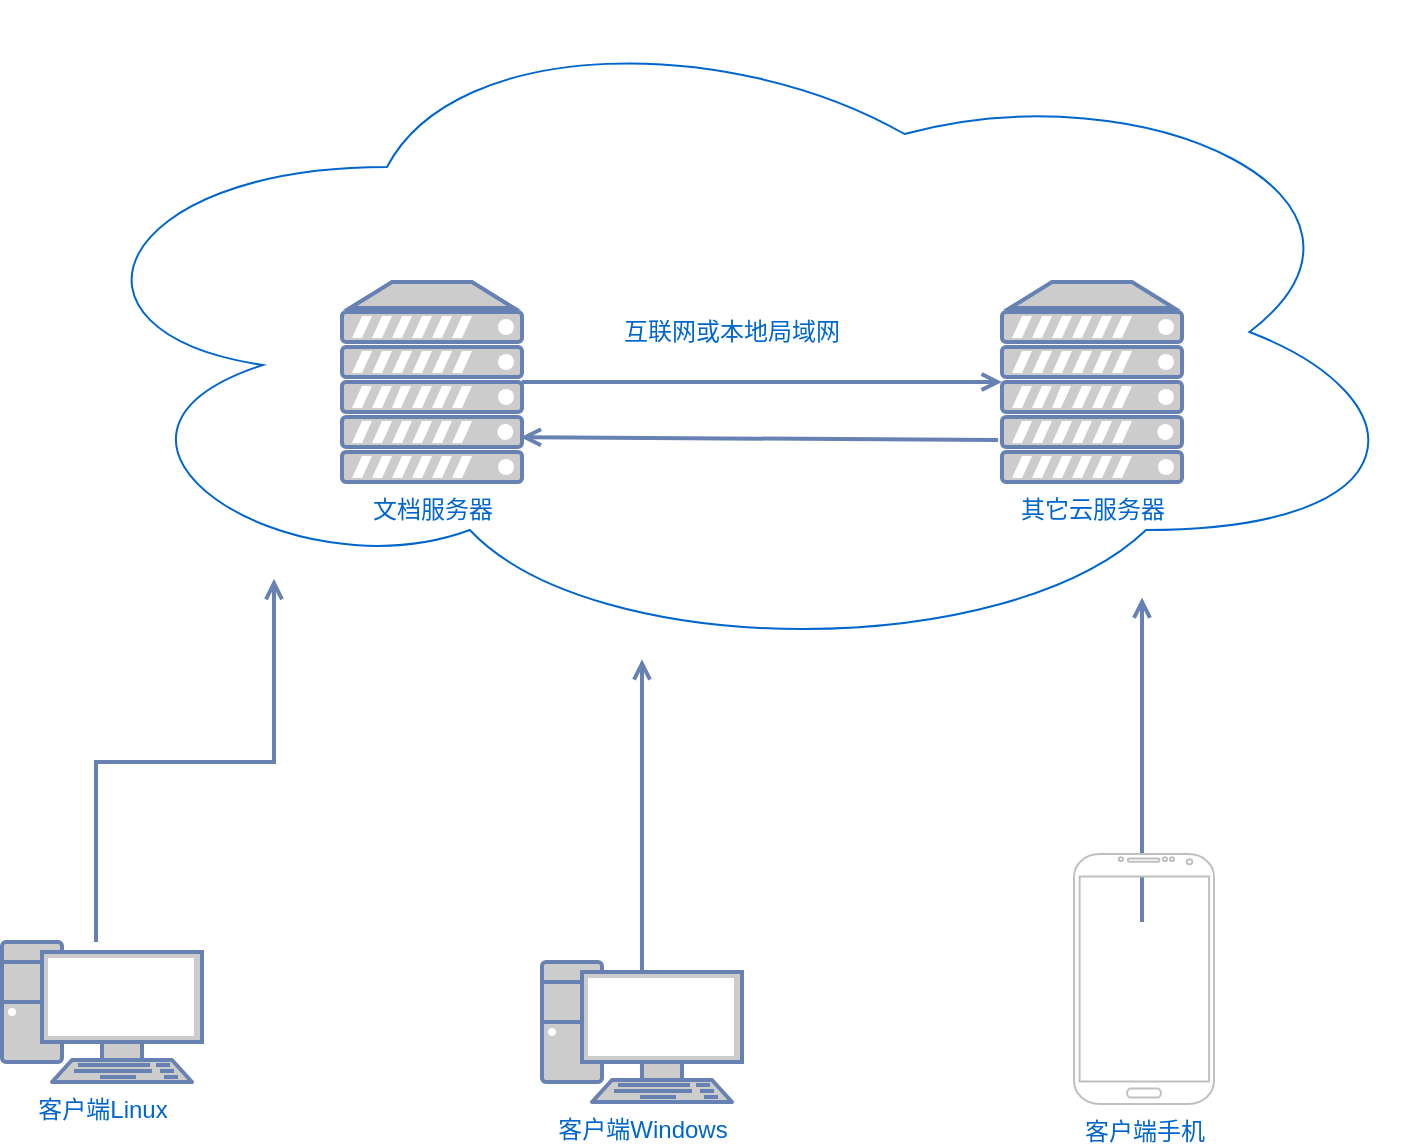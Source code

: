 <mxfile version="20.6.2" type="device"><diagram id="QDexXzJU8MNvVerFmGd4" name="第 1 页"><mxGraphModel dx="1679" dy="1728" grid="1" gridSize="10" guides="1" tooltips="1" connect="1" arrows="1" fold="1" page="1" pageScale="1" pageWidth="827" pageHeight="1169" math="0" shadow="0"><root><mxCell id="0"/><mxCell id="1" parent="0"/><mxCell id="LpIcGaKrmLuiXic3qx4a-10" value="互联网或本地局域网" style="ellipse;shape=cloud;whiteSpace=wrap;html=1;fillColor=none;fontColor=#0066CC;strokeColor=#0066CC;" parent="1" vertex="1"><mxGeometry x="-440" y="-40" width="690" height="330" as="geometry"/></mxCell><mxCell id="LpIcGaKrmLuiXic3qx4a-1" value="" style="edgeStyle=none;html=1;labelBackgroundColor=none;endArrow=none;strokeWidth=2;fontFamily=Verdana;fontSize=28;fontColor=#0066CC;rounded=0;strokeColor=#6881B3;startArrow=open;startFill=0;exitX=0;exitY=0.5;exitDx=0;exitDy=0;exitPerimeter=0;" parent="1" source="LpIcGaKrmLuiXic3qx4a-2" target="LpIcGaKrmLuiXic3qx4a-3" edge="1"><mxGeometry relative="1" as="geometry"><mxPoint x="152" y="375" as="sourcePoint"/></mxGeometry></mxCell><mxCell id="LpIcGaKrmLuiXic3qx4a-2" value="其它云服务器" style="fontColor=#0066CC;verticalAlign=top;verticalLabelPosition=bottom;labelPosition=center;align=center;html=1;fillColor=#CCCCCC;strokeColor=#6881B3;gradientColor=none;gradientDirection=north;strokeWidth=2;shape=mxgraph.networks.server;rounded=1;shadow=0;comic=0;labelBackgroundColor=#ffffff;" parent="1" vertex="1"><mxGeometry x="40" y="100" width="90" height="100" as="geometry"/></mxCell><mxCell id="LpIcGaKrmLuiXic3qx4a-3" value="文档服务器" style="fontColor=#0066CC;verticalAlign=top;verticalLabelPosition=bottom;labelPosition=center;align=center;html=1;fillColor=#CCCCCC;strokeColor=#6881B3;gradientColor=none;gradientDirection=north;strokeWidth=2;shape=mxgraph.networks.server;rounded=1;shadow=0;comic=0;labelBackgroundColor=#ffffff;" parent="1" vertex="1"><mxGeometry x="-290" y="100" width="90" height="100" as="geometry"/></mxCell><mxCell id="LpIcGaKrmLuiXic3qx4a-4" value="" style="edgeStyle=none;html=1;labelBackgroundColor=none;endArrow=none;strokeWidth=2;fontFamily=Verdana;fontSize=28;fontColor=#0066CC;rounded=0;strokeColor=#6881B3;exitX=0.992;exitY=0.776;exitDx=0;exitDy=0;exitPerimeter=0;startArrow=open;startFill=0;entryX=-0.022;entryY=0.79;entryDx=0;entryDy=0;entryPerimeter=0;" parent="1" source="LpIcGaKrmLuiXic3qx4a-3" target="LpIcGaKrmLuiXic3qx4a-2" edge="1"><mxGeometry relative="1" as="geometry"><mxPoint x="143" y="403" as="targetPoint"/></mxGeometry></mxCell><mxCell id="LpIcGaKrmLuiXic3qx4a-5" value="客户端Linux" style="fontColor=#0066CC;verticalAlign=top;verticalLabelPosition=bottom;labelPosition=center;align=center;html=1;fillColor=#CCCCCC;strokeColor=#6881B3;gradientColor=none;gradientDirection=north;strokeWidth=2;shape=mxgraph.networks.pc;rounded=1;shadow=0;comic=0;labelBackgroundColor=#ffffff;" parent="1" vertex="1"><mxGeometry x="-460" y="430" width="100" height="70" as="geometry"/></mxCell><mxCell id="LpIcGaKrmLuiXic3qx4a-6" value="" style="edgeStyle=orthogonalEdgeStyle;html=1;labelBackgroundColor=none;endArrow=none;strokeWidth=2;fontFamily=Verdana;fontSize=28;fontColor=#0066CC;rounded=0;strokeColor=#6881B3;startArrow=open;startFill=0;" parent="1" source="LpIcGaKrmLuiXic3qx4a-10" target="LpIcGaKrmLuiXic3qx4a-5" edge="1"><mxGeometry relative="1" as="geometry"><mxPoint x="-100" y="526.5" as="sourcePoint"/><mxPoint x="-270" y="480" as="targetPoint"/><Array as="points"><mxPoint x="-324" y="340"/><mxPoint x="-413" y="340"/></Array></mxGeometry></mxCell><mxCell id="LpIcGaKrmLuiXic3qx4a-12" value="客户端Windows" style="fontColor=#0066CC;verticalAlign=top;verticalLabelPosition=bottom;labelPosition=center;align=center;html=1;fillColor=#CCCCCC;strokeColor=#6881B3;gradientColor=none;gradientDirection=north;strokeWidth=2;shape=mxgraph.networks.pc;rounded=1;shadow=0;comic=0;labelBackgroundColor=#ffffff;" parent="1" vertex="1"><mxGeometry x="-190" y="440" width="100" height="70" as="geometry"/></mxCell><mxCell id="LpIcGaKrmLuiXic3qx4a-13" value="" style="edgeStyle=orthogonalEdgeStyle;html=1;labelBackgroundColor=none;endArrow=none;strokeWidth=2;fontFamily=Verdana;fontSize=28;fontColor=#0066CC;rounded=0;strokeColor=#6881B3;startArrow=open;startFill=0;entryX=0.5;entryY=0.07;entryDx=0;entryDy=0;entryPerimeter=0;" parent="1" source="LpIcGaKrmLuiXic3qx4a-10" target="LpIcGaKrmLuiXic3qx4a-12" edge="1"><mxGeometry relative="1" as="geometry"><mxPoint x="296.0" y="264.711" as="sourcePoint"/><mxPoint x="350" y="490" as="targetPoint"/><Array as="points"><mxPoint x="-140" y="360"/><mxPoint x="-140" y="360"/></Array></mxGeometry></mxCell><mxCell id="LpIcGaKrmLuiXic3qx4a-15" value="" style="edgeStyle=orthogonalEdgeStyle;html=1;labelBackgroundColor=none;endArrow=none;strokeWidth=2;fontFamily=Verdana;fontSize=28;fontColor=#0066CC;rounded=0;strokeColor=#6881B3;startArrow=open;startFill=0;entryX=0.486;entryY=0;entryDx=0;entryDy=0;entryPerimeter=0;" parent="1" source="LpIcGaKrmLuiXic3qx4a-10" target="Z41F-kRDXn_purzOWUYj-3" edge="1"><mxGeometry relative="1" as="geometry"><mxPoint x="196.0" y="254.711" as="sourcePoint"/><mxPoint x="250" y="480" as="targetPoint"/><Array as="points"><mxPoint x="110" y="420"/><mxPoint x="110" y="420"/></Array></mxGeometry></mxCell><mxCell id="Z41F-kRDXn_purzOWUYj-3" value="客户端手机" style="verticalLabelPosition=bottom;verticalAlign=top;html=1;shadow=0;dashed=0;strokeWidth=1;shape=mxgraph.android.phone2;strokeColor=#c0c0c0;fontColor=#0066CC;" vertex="1" parent="1"><mxGeometry x="76" y="386" width="70" height="125" as="geometry"/></mxCell></root></mxGraphModel></diagram></mxfile>